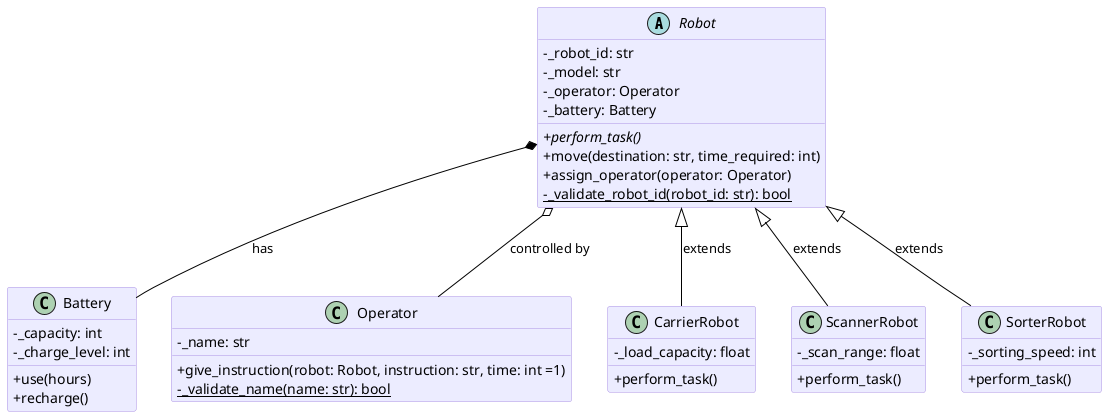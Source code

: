 @startuml "Robot Class Diagram"
skinparam class {
    BackgroundColor #ECECFF
    ArrowColor #000000
    BorderColor #AC93E5
}
skinparam stereotypeCBackgroundColor DeepSkyBlue
skinparam classAttributeIconSize 0

' Abstract base class
abstract class Robot {
    - _robot_id: str
    - _model: str
    - _operator: Operator
    - _battery: Battery
    + {abstract}perform_task()
    + move(destination: str, time_required: int)
    + assign_operator(operator: Operator)
    - {static}_validate_robot_id(robot_id: str): bool
}

class Battery {
    - _capacity: int
    - _charge_level: int
    + use(hours)
    + recharge()
}

class Operator {
    - _name: str
    + give_instruction(robot: Robot, instruction: str, time: int =1)
    - {static}_validate_name(name: str): bool
}

class CarrierRobot {
    - _load_capacity: float
    + perform_task() 
}

class ScannerRobot {
    - _scan_range: float
    + perform_task() 
}

class SorterRobot {
    - _sorting_speed: int
    + perform_task() 
}

' Relationships
Robot *-- Battery : has
Robot o-- Operator : controlled by
Robot <|-- CarrierRobot : extends
Robot <|-- ScannerRobot : extends
Robot <|-- SorterRobot : extends

' Notes
' note right of Robot : Abstract base class with common robot functionality
' note right of Battery : Composition: Essential part of the robot
' note right of Operator : Association: Exists independently
@enduml
